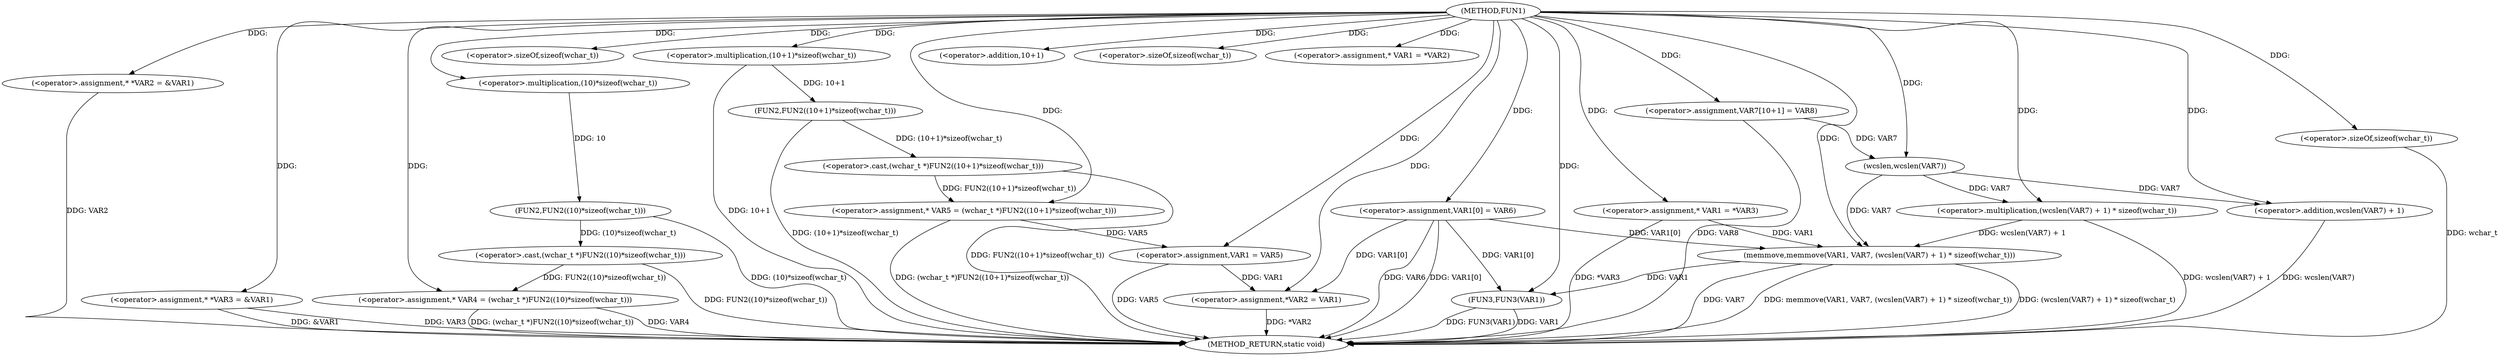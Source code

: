 digraph FUN1 {  
"1000100" [label = "(METHOD,FUN1)" ]
"1000176" [label = "(METHOD_RETURN,static void)" ]
"1000104" [label = "(<operator>.assignment,* *VAR2 = &VAR1)" ]
"1000109" [label = "(<operator>.assignment,* *VAR3 = &VAR1)" ]
"1000114" [label = "(<operator>.assignment,* VAR4 = (wchar_t *)FUN2((10)*sizeof(wchar_t)))" ]
"1000116" [label = "(<operator>.cast,(wchar_t *)FUN2((10)*sizeof(wchar_t)))" ]
"1000118" [label = "(FUN2,FUN2((10)*sizeof(wchar_t)))" ]
"1000119" [label = "(<operator>.multiplication,(10)*sizeof(wchar_t))" ]
"1000121" [label = "(<operator>.sizeOf,sizeof(wchar_t))" ]
"1000124" [label = "(<operator>.assignment,* VAR5 = (wchar_t *)FUN2((10+1)*sizeof(wchar_t)))" ]
"1000126" [label = "(<operator>.cast,(wchar_t *)FUN2((10+1)*sizeof(wchar_t)))" ]
"1000128" [label = "(FUN2,FUN2((10+1)*sizeof(wchar_t)))" ]
"1000129" [label = "(<operator>.multiplication,(10+1)*sizeof(wchar_t))" ]
"1000130" [label = "(<operator>.addition,10+1)" ]
"1000133" [label = "(<operator>.sizeOf,sizeof(wchar_t))" ]
"1000137" [label = "(<operator>.assignment,* VAR1 = *VAR2)" ]
"1000141" [label = "(<operator>.assignment,VAR1 = VAR5)" ]
"1000144" [label = "(<operator>.assignment,VAR1[0] = VAR6)" ]
"1000149" [label = "(<operator>.assignment,*VAR2 = VAR1)" ]
"1000155" [label = "(<operator>.assignment,* VAR1 = *VAR3)" ]
"1000161" [label = "(<operator>.assignment,VAR7[10+1] = VAR8)" ]
"1000164" [label = "(memmove,memmove(VAR1, VAR7, (wcslen(VAR7) + 1) * sizeof(wchar_t)))" ]
"1000167" [label = "(<operator>.multiplication,(wcslen(VAR7) + 1) * sizeof(wchar_t))" ]
"1000168" [label = "(<operator>.addition,wcslen(VAR7) + 1)" ]
"1000169" [label = "(wcslen,wcslen(VAR7))" ]
"1000172" [label = "(<operator>.sizeOf,sizeof(wchar_t))" ]
"1000174" [label = "(FUN3,FUN3(VAR1))" ]
  "1000168" -> "1000176"  [ label = "DDG: wcslen(VAR7)"] 
  "1000155" -> "1000176"  [ label = "DDG: *VAR3"] 
  "1000104" -> "1000176"  [ label = "DDG: VAR2"] 
  "1000164" -> "1000176"  [ label = "DDG: VAR7"] 
  "1000114" -> "1000176"  [ label = "DDG: VAR4"] 
  "1000116" -> "1000176"  [ label = "DDG: FUN2((10)*sizeof(wchar_t))"] 
  "1000149" -> "1000176"  [ label = "DDG: *VAR2"] 
  "1000126" -> "1000176"  [ label = "DDG: FUN2((10+1)*sizeof(wchar_t))"] 
  "1000118" -> "1000176"  [ label = "DDG: (10)*sizeof(wchar_t)"] 
  "1000161" -> "1000176"  [ label = "DDG: VAR8"] 
  "1000167" -> "1000176"  [ label = "DDG: wcslen(VAR7) + 1"] 
  "1000129" -> "1000176"  [ label = "DDG: 10+1"] 
  "1000164" -> "1000176"  [ label = "DDG: memmove(VAR1, VAR7, (wcslen(VAR7) + 1) * sizeof(wchar_t))"] 
  "1000124" -> "1000176"  [ label = "DDG: (wchar_t *)FUN2((10+1)*sizeof(wchar_t))"] 
  "1000128" -> "1000176"  [ label = "DDG: (10+1)*sizeof(wchar_t)"] 
  "1000164" -> "1000176"  [ label = "DDG: (wcslen(VAR7) + 1) * sizeof(wchar_t)"] 
  "1000144" -> "1000176"  [ label = "DDG: VAR6"] 
  "1000109" -> "1000176"  [ label = "DDG: VAR3"] 
  "1000172" -> "1000176"  [ label = "DDG: wchar_t"] 
  "1000141" -> "1000176"  [ label = "DDG: VAR5"] 
  "1000144" -> "1000176"  [ label = "DDG: VAR1[0]"] 
  "1000114" -> "1000176"  [ label = "DDG: (wchar_t *)FUN2((10)*sizeof(wchar_t))"] 
  "1000109" -> "1000176"  [ label = "DDG: &VAR1"] 
  "1000174" -> "1000176"  [ label = "DDG: FUN3(VAR1)"] 
  "1000174" -> "1000176"  [ label = "DDG: VAR1"] 
  "1000100" -> "1000104"  [ label = "DDG: "] 
  "1000100" -> "1000109"  [ label = "DDG: "] 
  "1000116" -> "1000114"  [ label = "DDG: FUN2((10)*sizeof(wchar_t))"] 
  "1000100" -> "1000114"  [ label = "DDG: "] 
  "1000118" -> "1000116"  [ label = "DDG: (10)*sizeof(wchar_t)"] 
  "1000119" -> "1000118"  [ label = "DDG: 10"] 
  "1000100" -> "1000119"  [ label = "DDG: "] 
  "1000100" -> "1000121"  [ label = "DDG: "] 
  "1000126" -> "1000124"  [ label = "DDG: FUN2((10+1)*sizeof(wchar_t))"] 
  "1000100" -> "1000124"  [ label = "DDG: "] 
  "1000128" -> "1000126"  [ label = "DDG: (10+1)*sizeof(wchar_t)"] 
  "1000129" -> "1000128"  [ label = "DDG: 10+1"] 
  "1000100" -> "1000129"  [ label = "DDG: "] 
  "1000100" -> "1000130"  [ label = "DDG: "] 
  "1000100" -> "1000133"  [ label = "DDG: "] 
  "1000100" -> "1000137"  [ label = "DDG: "] 
  "1000124" -> "1000141"  [ label = "DDG: VAR5"] 
  "1000100" -> "1000141"  [ label = "DDG: "] 
  "1000100" -> "1000144"  [ label = "DDG: "] 
  "1000141" -> "1000149"  [ label = "DDG: VAR1"] 
  "1000144" -> "1000149"  [ label = "DDG: VAR1[0]"] 
  "1000100" -> "1000149"  [ label = "DDG: "] 
  "1000100" -> "1000155"  [ label = "DDG: "] 
  "1000100" -> "1000161"  [ label = "DDG: "] 
  "1000144" -> "1000164"  [ label = "DDG: VAR1[0]"] 
  "1000155" -> "1000164"  [ label = "DDG: VAR1"] 
  "1000100" -> "1000164"  [ label = "DDG: "] 
  "1000169" -> "1000164"  [ label = "DDG: VAR7"] 
  "1000167" -> "1000164"  [ label = "DDG: wcslen(VAR7) + 1"] 
  "1000169" -> "1000167"  [ label = "DDG: VAR7"] 
  "1000100" -> "1000167"  [ label = "DDG: "] 
  "1000169" -> "1000168"  [ label = "DDG: VAR7"] 
  "1000161" -> "1000169"  [ label = "DDG: VAR7"] 
  "1000100" -> "1000169"  [ label = "DDG: "] 
  "1000100" -> "1000168"  [ label = "DDG: "] 
  "1000100" -> "1000172"  [ label = "DDG: "] 
  "1000144" -> "1000174"  [ label = "DDG: VAR1[0]"] 
  "1000164" -> "1000174"  [ label = "DDG: VAR1"] 
  "1000100" -> "1000174"  [ label = "DDG: "] 
}
